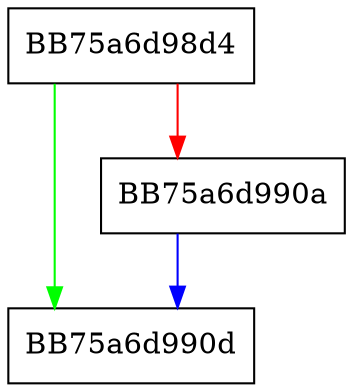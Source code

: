 digraph find {
  node [shape="box"];
  graph [splines=ortho];
  BB75a6d98d4 -> BB75a6d990d [color="green"];
  BB75a6d98d4 -> BB75a6d990a [color="red"];
  BB75a6d990a -> BB75a6d990d [color="blue"];
}